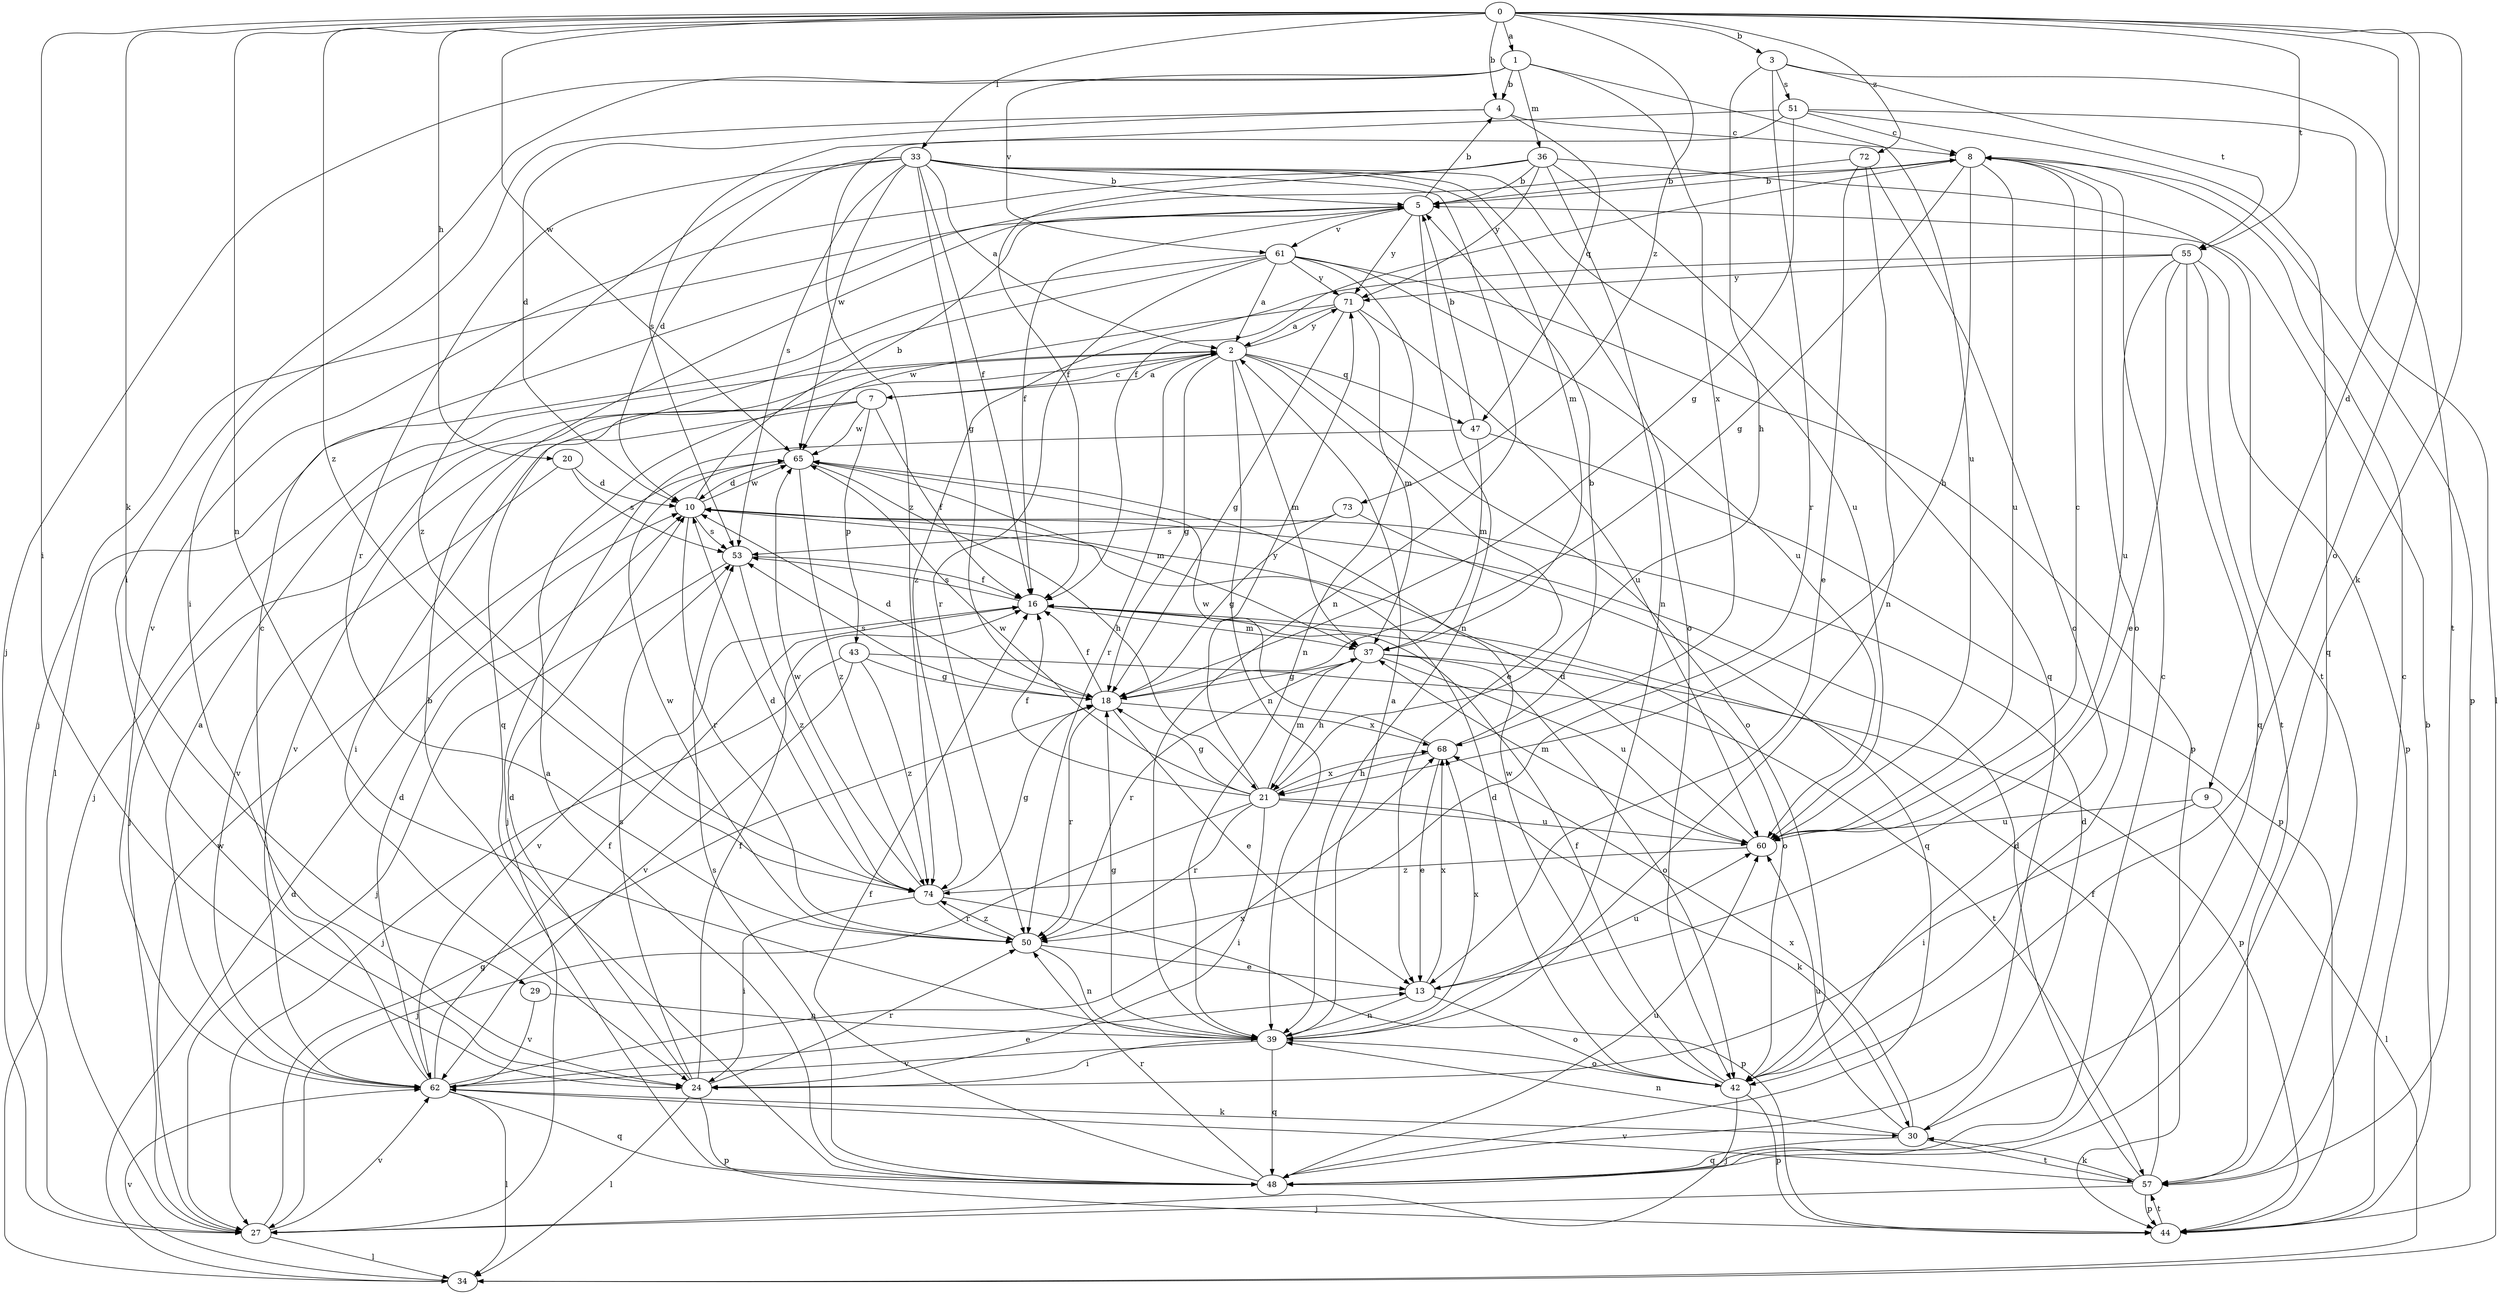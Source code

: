 strict digraph  {
0;
1;
2;
3;
4;
5;
7;
8;
9;
10;
13;
16;
18;
20;
21;
24;
27;
29;
30;
33;
34;
36;
37;
39;
42;
43;
44;
47;
48;
50;
51;
53;
55;
57;
60;
61;
62;
65;
68;
71;
72;
73;
74;
0 -> 1  [label=a];
0 -> 3  [label=b];
0 -> 4  [label=b];
0 -> 9  [label=d];
0 -> 20  [label=h];
0 -> 24  [label=i];
0 -> 29  [label=k];
0 -> 30  [label=k];
0 -> 33  [label=l];
0 -> 39  [label=n];
0 -> 42  [label=o];
0 -> 55  [label=t];
0 -> 65  [label=w];
0 -> 72  [label=z];
0 -> 73  [label=z];
0 -> 74  [label=z];
1 -> 4  [label=b];
1 -> 24  [label=i];
1 -> 27  [label=j];
1 -> 36  [label=m];
1 -> 60  [label=u];
1 -> 61  [label=v];
1 -> 68  [label=x];
2 -> 7  [label=c];
2 -> 13  [label=e];
2 -> 18  [label=g];
2 -> 27  [label=j];
2 -> 37  [label=m];
2 -> 39  [label=n];
2 -> 42  [label=o];
2 -> 47  [label=q];
2 -> 50  [label=r];
2 -> 71  [label=y];
3 -> 21  [label=h];
3 -> 50  [label=r];
3 -> 51  [label=s];
3 -> 55  [label=t];
3 -> 57  [label=t];
4 -> 8  [label=c];
4 -> 10  [label=d];
4 -> 24  [label=i];
4 -> 47  [label=q];
5 -> 4  [label=b];
5 -> 16  [label=f];
5 -> 27  [label=j];
5 -> 39  [label=n];
5 -> 61  [label=v];
5 -> 71  [label=y];
7 -> 2  [label=a];
7 -> 16  [label=f];
7 -> 24  [label=i];
7 -> 27  [label=j];
7 -> 43  [label=p];
7 -> 62  [label=v];
7 -> 65  [label=w];
8 -> 5  [label=b];
8 -> 16  [label=f];
8 -> 18  [label=g];
8 -> 21  [label=h];
8 -> 42  [label=o];
8 -> 44  [label=p];
8 -> 60  [label=u];
9 -> 24  [label=i];
9 -> 34  [label=l];
9 -> 60  [label=u];
10 -> 5  [label=b];
10 -> 50  [label=r];
10 -> 53  [label=s];
10 -> 65  [label=w];
13 -> 39  [label=n];
13 -> 42  [label=o];
13 -> 60  [label=u];
13 -> 68  [label=x];
16 -> 37  [label=m];
16 -> 42  [label=o];
16 -> 53  [label=s];
16 -> 62  [label=v];
18 -> 10  [label=d];
18 -> 13  [label=e];
18 -> 16  [label=f];
18 -> 50  [label=r];
18 -> 53  [label=s];
18 -> 68  [label=x];
20 -> 10  [label=d];
20 -> 53  [label=s];
20 -> 62  [label=v];
21 -> 16  [label=f];
21 -> 18  [label=g];
21 -> 24  [label=i];
21 -> 27  [label=j];
21 -> 30  [label=k];
21 -> 37  [label=m];
21 -> 50  [label=r];
21 -> 60  [label=u];
21 -> 65  [label=w];
21 -> 68  [label=x];
21 -> 71  [label=y];
24 -> 10  [label=d];
24 -> 16  [label=f];
24 -> 34  [label=l];
24 -> 44  [label=p];
24 -> 50  [label=r];
24 -> 53  [label=s];
27 -> 18  [label=g];
27 -> 34  [label=l];
27 -> 62  [label=v];
27 -> 65  [label=w];
29 -> 39  [label=n];
29 -> 62  [label=v];
30 -> 10  [label=d];
30 -> 39  [label=n];
30 -> 48  [label=q];
30 -> 57  [label=t];
30 -> 60  [label=u];
30 -> 68  [label=x];
33 -> 2  [label=a];
33 -> 5  [label=b];
33 -> 10  [label=d];
33 -> 16  [label=f];
33 -> 18  [label=g];
33 -> 37  [label=m];
33 -> 39  [label=n];
33 -> 42  [label=o];
33 -> 50  [label=r];
33 -> 53  [label=s];
33 -> 60  [label=u];
33 -> 65  [label=w];
33 -> 74  [label=z];
34 -> 10  [label=d];
34 -> 62  [label=v];
36 -> 5  [label=b];
36 -> 16  [label=f];
36 -> 39  [label=n];
36 -> 48  [label=q];
36 -> 57  [label=t];
36 -> 62  [label=v];
36 -> 71  [label=y];
37 -> 18  [label=g];
37 -> 21  [label=h];
37 -> 42  [label=o];
37 -> 44  [label=p];
37 -> 50  [label=r];
37 -> 60  [label=u];
39 -> 2  [label=a];
39 -> 18  [label=g];
39 -> 24  [label=i];
39 -> 42  [label=o];
39 -> 48  [label=q];
39 -> 62  [label=v];
39 -> 68  [label=x];
42 -> 10  [label=d];
42 -> 16  [label=f];
42 -> 27  [label=j];
42 -> 44  [label=p];
42 -> 65  [label=w];
43 -> 18  [label=g];
43 -> 27  [label=j];
43 -> 57  [label=t];
43 -> 62  [label=v];
43 -> 74  [label=z];
44 -> 5  [label=b];
44 -> 57  [label=t];
47 -> 5  [label=b];
47 -> 27  [label=j];
47 -> 37  [label=m];
47 -> 44  [label=p];
48 -> 2  [label=a];
48 -> 5  [label=b];
48 -> 8  [label=c];
48 -> 16  [label=f];
48 -> 50  [label=r];
48 -> 53  [label=s];
48 -> 60  [label=u];
50 -> 13  [label=e];
50 -> 39  [label=n];
50 -> 65  [label=w];
50 -> 74  [label=z];
51 -> 8  [label=c];
51 -> 18  [label=g];
51 -> 34  [label=l];
51 -> 48  [label=q];
51 -> 53  [label=s];
51 -> 74  [label=z];
53 -> 16  [label=f];
53 -> 27  [label=j];
53 -> 74  [label=z];
55 -> 13  [label=e];
55 -> 44  [label=p];
55 -> 48  [label=q];
55 -> 57  [label=t];
55 -> 60  [label=u];
55 -> 71  [label=y];
55 -> 74  [label=z];
57 -> 8  [label=c];
57 -> 10  [label=d];
57 -> 16  [label=f];
57 -> 27  [label=j];
57 -> 30  [label=k];
57 -> 44  [label=p];
57 -> 62  [label=v];
60 -> 8  [label=c];
60 -> 10  [label=d];
60 -> 37  [label=m];
60 -> 74  [label=z];
61 -> 2  [label=a];
61 -> 34  [label=l];
61 -> 39  [label=n];
61 -> 44  [label=p];
61 -> 48  [label=q];
61 -> 50  [label=r];
61 -> 60  [label=u];
61 -> 71  [label=y];
62 -> 2  [label=a];
62 -> 8  [label=c];
62 -> 10  [label=d];
62 -> 13  [label=e];
62 -> 16  [label=f];
62 -> 30  [label=k];
62 -> 34  [label=l];
62 -> 48  [label=q];
62 -> 68  [label=x];
65 -> 10  [label=d];
65 -> 21  [label=h];
65 -> 37  [label=m];
65 -> 74  [label=z];
68 -> 5  [label=b];
68 -> 13  [label=e];
68 -> 21  [label=h];
68 -> 65  [label=w];
71 -> 2  [label=a];
71 -> 18  [label=g];
71 -> 37  [label=m];
71 -> 60  [label=u];
71 -> 65  [label=w];
72 -> 5  [label=b];
72 -> 13  [label=e];
72 -> 39  [label=n];
72 -> 42  [label=o];
73 -> 18  [label=g];
73 -> 48  [label=q];
73 -> 53  [label=s];
74 -> 10  [label=d];
74 -> 18  [label=g];
74 -> 24  [label=i];
74 -> 44  [label=p];
74 -> 50  [label=r];
74 -> 65  [label=w];
}
